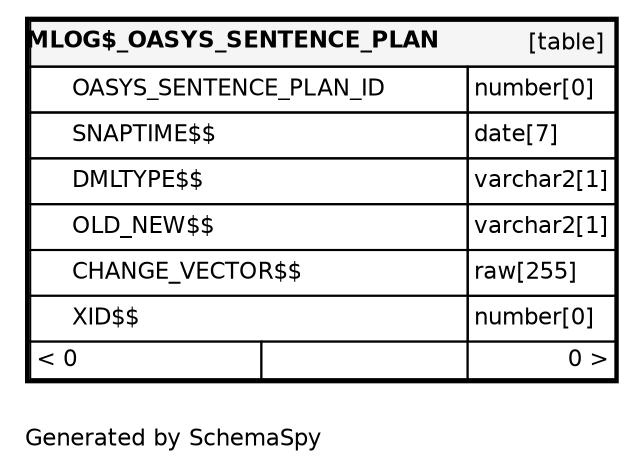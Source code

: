 digraph "oneDegreeRelationshipsDiagram" {
  graph [    rankdir="RL"    bgcolor="#ffffff"    label="\nGenerated by SchemaSpy"    labeljust="l"    nodesep="0.18"    ranksep="0.46"    fontname="Helvetica"    fontsize="11"    ration="compress"  ];  node [    fontname="Helvetica"    fontsize="11"    shape="plaintext"  ];  edge [    arrowsize="0.8"  ];
  "MLOG$_OASYS_SENTENCE_PLAN" [
   label=<
    <TABLE BORDER="2" CELLBORDER="1" CELLSPACING="0" BGCOLOR="#ffffff">
      <TR><TD COLSPAN="4"  BGCOLOR="#f5f5f5"><TABLE BORDER="0" CELLSPACING="0"><TR><TD ALIGN="LEFT" FIXEDSIZE="TRUE" WIDTH="189" HEIGHT="16"><B>MLOG$_OASYS_SENTENCE_PLAN</B></TD><TD ALIGN="RIGHT">[table]</TD></TR></TABLE></TD></TR>
      <TR><TD PORT="OASYS_SENTENCE_PLAN_ID" COLSPAN="2" ALIGN="LEFT"><TABLE BORDER="0" CELLSPACING="0" ALIGN="LEFT"><TR ALIGN="LEFT"><TD ALIGN="LEFT" FIXEDSIZE="TRUE" WIDTH="15" HEIGHT="16"></TD><TD ALIGN="LEFT" FIXEDSIZE="TRUE" WIDTH="189" HEIGHT="16">OASYS_SENTENCE_PLAN_ID</TD></TR></TABLE></TD><TD PORT="OASYS_SENTENCE_PLAN_ID.type" ALIGN="LEFT">number[0]</TD></TR>
      <TR><TD PORT="SNAPTIME$$" COLSPAN="2" ALIGN="LEFT"><TABLE BORDER="0" CELLSPACING="0" ALIGN="LEFT"><TR ALIGN="LEFT"><TD ALIGN="LEFT" FIXEDSIZE="TRUE" WIDTH="15" HEIGHT="16"></TD><TD ALIGN="LEFT" FIXEDSIZE="TRUE" WIDTH="189" HEIGHT="16">SNAPTIME$$</TD></TR></TABLE></TD><TD PORT="SNAPTIME$$.type" ALIGN="LEFT">date[7]</TD></TR>
      <TR><TD PORT="DMLTYPE$$" COLSPAN="2" ALIGN="LEFT"><TABLE BORDER="0" CELLSPACING="0" ALIGN="LEFT"><TR ALIGN="LEFT"><TD ALIGN="LEFT" FIXEDSIZE="TRUE" WIDTH="15" HEIGHT="16"></TD><TD ALIGN="LEFT" FIXEDSIZE="TRUE" WIDTH="189" HEIGHT="16">DMLTYPE$$</TD></TR></TABLE></TD><TD PORT="DMLTYPE$$.type" ALIGN="LEFT">varchar2[1]</TD></TR>
      <TR><TD PORT="OLD_NEW$$" COLSPAN="2" ALIGN="LEFT"><TABLE BORDER="0" CELLSPACING="0" ALIGN="LEFT"><TR ALIGN="LEFT"><TD ALIGN="LEFT" FIXEDSIZE="TRUE" WIDTH="15" HEIGHT="16"></TD><TD ALIGN="LEFT" FIXEDSIZE="TRUE" WIDTH="189" HEIGHT="16">OLD_NEW$$</TD></TR></TABLE></TD><TD PORT="OLD_NEW$$.type" ALIGN="LEFT">varchar2[1]</TD></TR>
      <TR><TD PORT="CHANGE_VECTOR$$" COLSPAN="2" ALIGN="LEFT"><TABLE BORDER="0" CELLSPACING="0" ALIGN="LEFT"><TR ALIGN="LEFT"><TD ALIGN="LEFT" FIXEDSIZE="TRUE" WIDTH="15" HEIGHT="16"></TD><TD ALIGN="LEFT" FIXEDSIZE="TRUE" WIDTH="189" HEIGHT="16">CHANGE_VECTOR$$</TD></TR></TABLE></TD><TD PORT="CHANGE_VECTOR$$.type" ALIGN="LEFT">raw[255]</TD></TR>
      <TR><TD PORT="XID$$" COLSPAN="2" BGCOLOR="#ffffff" ALIGN="LEFT"><TABLE BORDER="0" CELLSPACING="0" ALIGN="LEFT"><TR ALIGN="LEFT"><TD ALIGN="LEFT" FIXEDSIZE="TRUE" WIDTH="15" HEIGHT="16"></TD><TD ALIGN="LEFT" FIXEDSIZE="TRUE" WIDTH="189" HEIGHT="16">XID$$</TD></TR></TABLE></TD><TD PORT="XID$$.type" ALIGN="LEFT">number[0]</TD></TR>
      <TR><TD ALIGN="LEFT" BGCOLOR="#ffffff">&lt; 0</TD><TD ALIGN="RIGHT" BGCOLOR="#ffffff">  </TD><TD ALIGN="RIGHT" BGCOLOR="#ffffff">0 &gt;</TD></TR>
    </TABLE>>
    URL="MLOG__OASYS_SENTENCE_PLAN_465ea5ef.html"
    target="_top"
    tooltip="MLOG$_OASYS_SENTENCE_PLAN"
  ];
}
